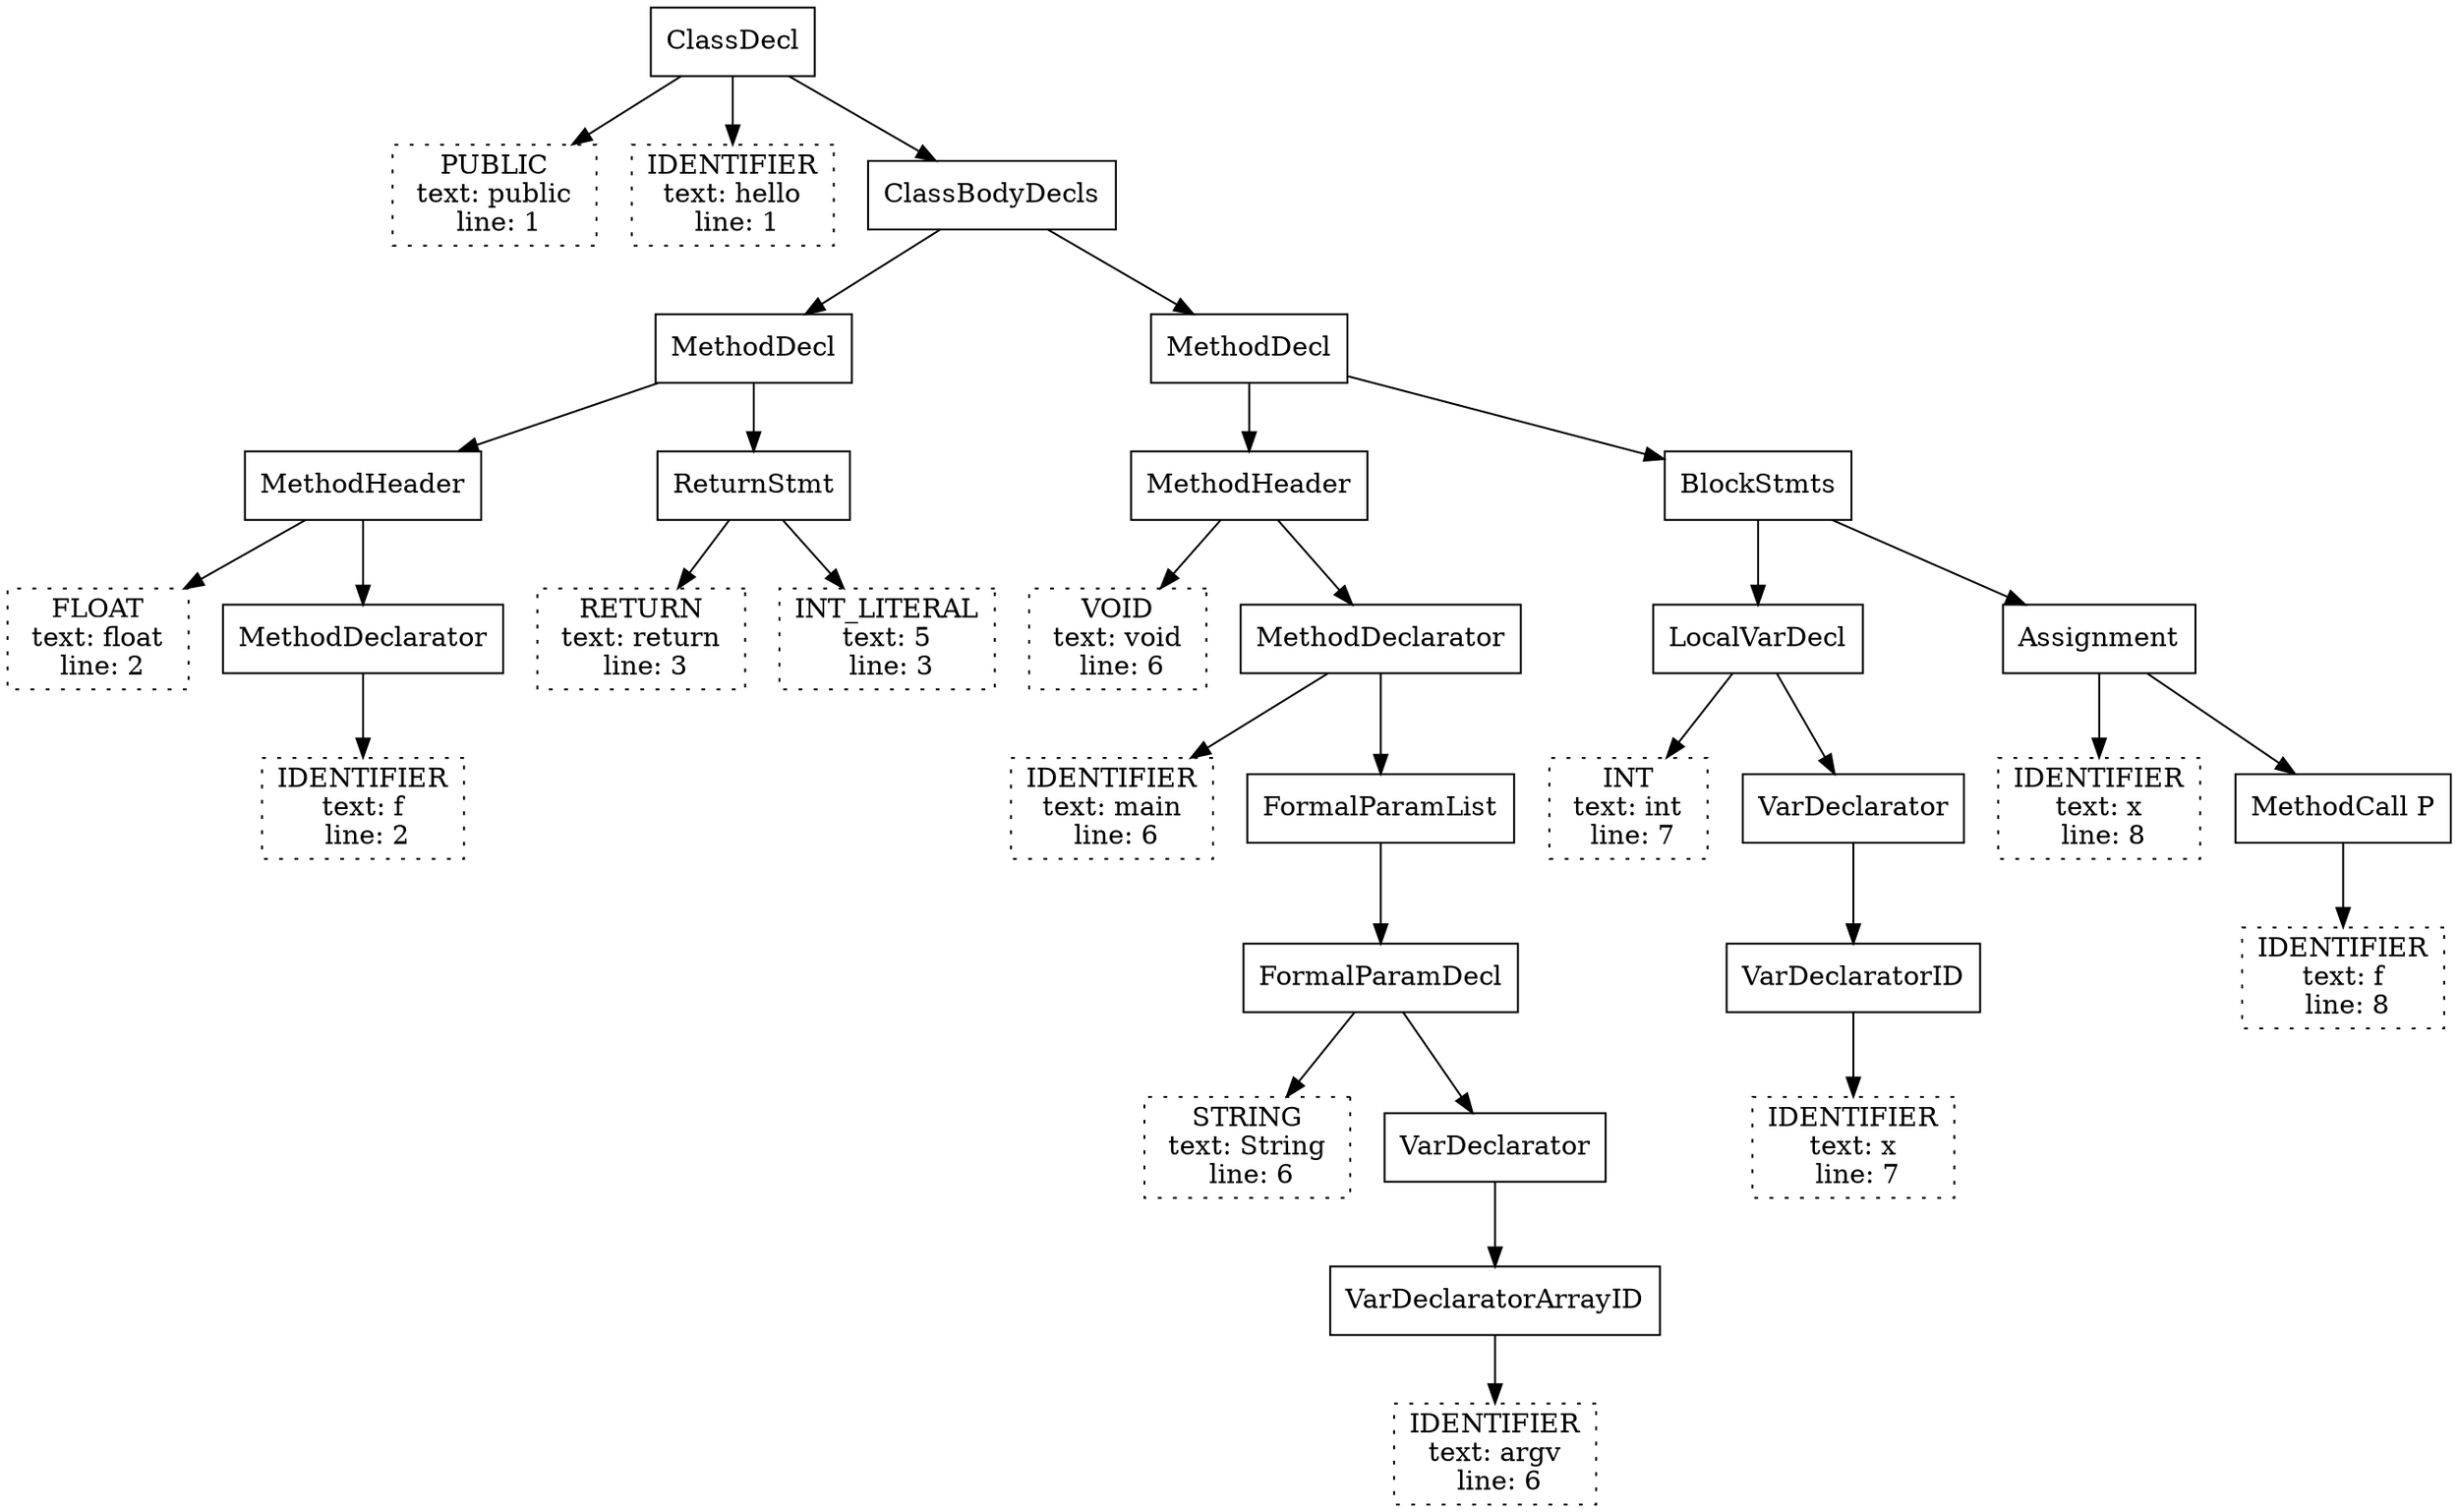 digraph {
	N0 [shape=rectangle label=<ClassDecl>]
	N1 [shape=rectangle style=dotted label=<PUBLIC<br/> text: public <br/> line: 1>]
	N0 -> N1
	N2 [shape=rectangle style=dotted label=<IDENTIFIER<br/> text: hello <br/> line: 1>]
	N0 -> N2
	N3 [shape=rectangle label=<ClassBodyDecls>]
	N0 -> N3
	N4 [shape=rectangle label=<MethodDecl>]
	N3 -> N4
	N5 [shape=rectangle label=<MethodHeader>]
	N4 -> N5
	N6 [shape=rectangle style=dotted label=<FLOAT<br/> text: float <br/> line: 2>]
	N5 -> N6
	N7 [shape=rectangle label=<MethodDeclarator>]
	N5 -> N7
	N8 [shape=rectangle style=dotted label=<IDENTIFIER<br/> text: f <br/> line: 2>]
	N7 -> N8
	N10 [shape=rectangle label=<ReturnStmt>]
	N4 -> N10
	N11 [shape=rectangle style=dotted label=<RETURN<br/> text: return <br/> line: 3>]
	N10 -> N11
	N12 [shape=rectangle style=dotted label=<INT_LITERAL<br/> text: 5 <br/> line: 3>]
	N10 -> N12
	N13 [shape=rectangle label=<MethodDecl>]
	N3 -> N13
	N14 [shape=rectangle label=<MethodHeader>]
	N13 -> N14
	N15 [shape=rectangle style=dotted label=<VOID<br/> text: void <br/> line: 6>]
	N14 -> N15
	N16 [shape=rectangle label=<MethodDeclarator>]
	N14 -> N16
	N17 [shape=rectangle style=dotted label=<IDENTIFIER<br/> text: main <br/> line: 6>]
	N16 -> N17
	N18 [shape=rectangle label=<FormalParamList>]
	N16 -> N18
	N19 [shape=rectangle label=<FormalParamDecl>]
	N18 -> N19
	N20 [shape=rectangle style=dotted label=<STRING<br/> text: String <br/> line: 6>]
	N19 -> N20
	N21 [shape=rectangle label=<VarDeclarator>]
	N19 -> N21
	N22 [shape=rectangle label=<VarDeclaratorArrayID>]
	N21 -> N22
	N23 [shape=rectangle style=dotted label=<IDENTIFIER<br/> text: argv <br/> line: 6>]
	N22 -> N23
	N24 [shape=rectangle label=<BlockStmts>]
	N13 -> N24
	N25 [shape=rectangle label=<LocalVarDecl>]
	N24 -> N25
	N26 [shape=rectangle style=dotted label=<INT<br/> text: int <br/> line: 7>]
	N25 -> N26
	N27 [shape=rectangle label=<VarDeclarator>]
	N25 -> N27
	N28 [shape=rectangle label=<VarDeclaratorID>]
	N27 -> N28
	N29 [shape=rectangle style=dotted label=<IDENTIFIER<br/> text: x <br/> line: 7>]
	N28 -> N29
	N30 [shape=rectangle label=<Assignment>]
	N24 -> N30
	N31 [shape=rectangle style=dotted label=<IDENTIFIER<br/> text: x <br/> line: 8>]
	N30 -> N31
	N32 [shape=rectangle label=<MethodCall P>]
	N30 -> N32
	N33 [shape=rectangle style=dotted label=<IDENTIFIER<br/> text: f <br/> line: 8>]
	N32 -> N33
}
